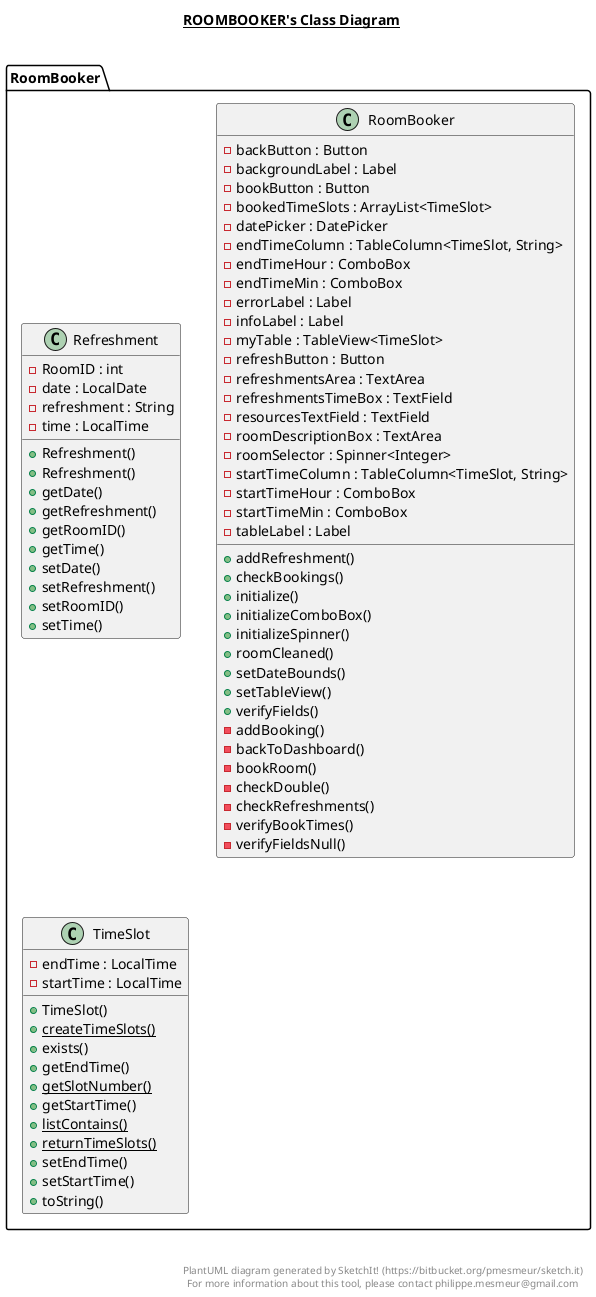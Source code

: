 @startuml

title __ROOMBOOKER's Class Diagram__\n

  namespace RoomBooker {
    class RoomBooker.Refreshment {
        - RoomID : int
        - date : LocalDate
        - refreshment : String
        - time : LocalTime
        + Refreshment()
        + Refreshment()
        + getDate()
        + getRefreshment()
        + getRoomID()
        + getTime()
        + setDate()
        + setRefreshment()
        + setRoomID()
        + setTime()
    }
  }
  

  namespace RoomBooker {
    class RoomBooker.RoomBooker {
        - backButton : Button
        - backgroundLabel : Label
        - bookButton : Button
        - bookedTimeSlots : ArrayList<TimeSlot>
        - datePicker : DatePicker
        - endTimeColumn : TableColumn<TimeSlot, String>
        - endTimeHour : ComboBox
        - endTimeMin : ComboBox
        - errorLabel : Label
        - infoLabel : Label
        - myTable : TableView<TimeSlot>
        - refreshButton : Button
        - refreshmentsArea : TextArea
        - refreshmentsTimeBox : TextField
        - resourcesTextField : TextField
        - roomDescriptionBox : TextArea
        - roomSelector : Spinner<Integer>
        - startTimeColumn : TableColumn<TimeSlot, String>
        - startTimeHour : ComboBox
        - startTimeMin : ComboBox
        - tableLabel : Label
        + addRefreshment()
        + checkBookings()
        + initialize()
        + initializeComboBox()
        + initializeSpinner()
        + roomCleaned()
        + setDateBounds()
        + setTableView()
        + verifyFields()
        - addBooking()
        - backToDashboard()
        - bookRoom()
        - checkDouble()
        - checkRefreshments()
        - verifyBookTimes()
        - verifyFieldsNull()
    }
  }
  

  namespace RoomBooker {
    class RoomBooker.TimeSlot {
        - endTime : LocalTime
        - startTime : LocalTime
        + TimeSlot()
        {static} + createTimeSlots()
        + exists()
        + getEndTime()
        {static} + getSlotNumber()
        + getStartTime()
        {static} + listContains()
        {static} + returnTimeSlots()
        + setEndTime()
        + setStartTime()
        + toString()
    }
  }
  



right footer


PlantUML diagram generated by SketchIt! (https://bitbucket.org/pmesmeur/sketch.it)
For more information about this tool, please contact philippe.mesmeur@gmail.com
endfooter

@enduml
